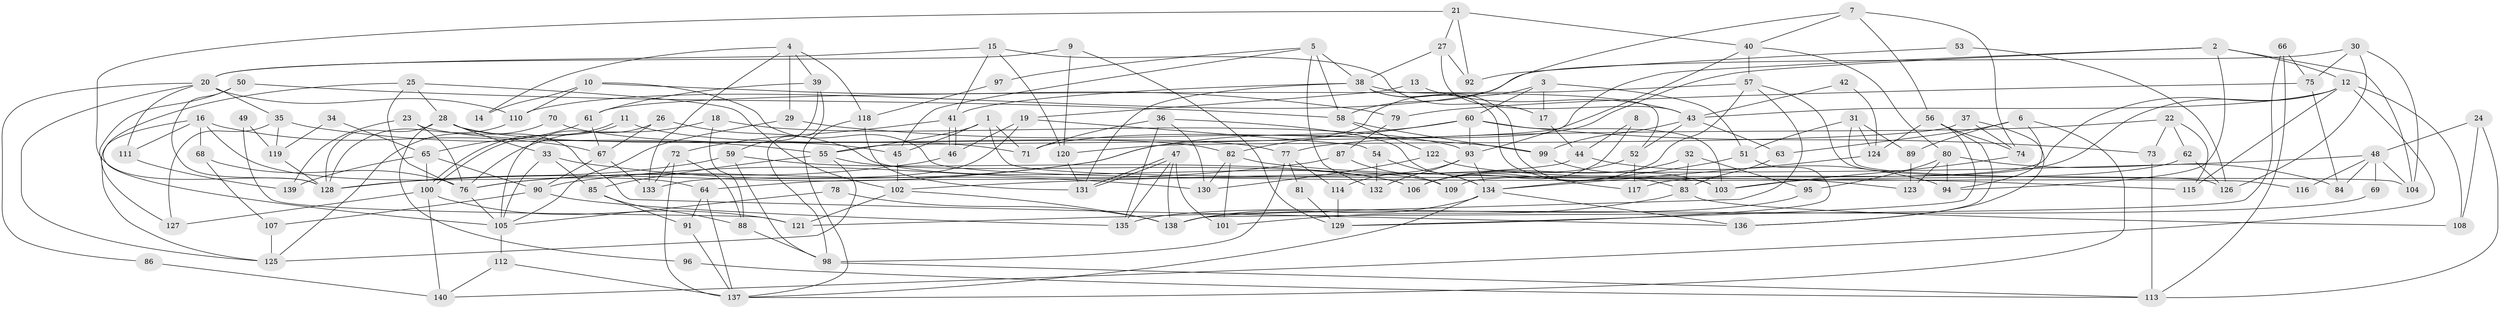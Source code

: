 // Generated by graph-tools (version 1.1) at 2025/26/03/09/25 03:26:19]
// undirected, 140 vertices, 280 edges
graph export_dot {
graph [start="1"]
  node [color=gray90,style=filled];
  1;
  2;
  3;
  4;
  5;
  6;
  7;
  8;
  9;
  10;
  11;
  12;
  13;
  14;
  15;
  16;
  17;
  18;
  19;
  20;
  21;
  22;
  23;
  24;
  25;
  26;
  27;
  28;
  29;
  30;
  31;
  32;
  33;
  34;
  35;
  36;
  37;
  38;
  39;
  40;
  41;
  42;
  43;
  44;
  45;
  46;
  47;
  48;
  49;
  50;
  51;
  52;
  53;
  54;
  55;
  56;
  57;
  58;
  59;
  60;
  61;
  62;
  63;
  64;
  65;
  66;
  67;
  68;
  69;
  70;
  71;
  72;
  73;
  74;
  75;
  76;
  77;
  78;
  79;
  80;
  81;
  82;
  83;
  84;
  85;
  86;
  87;
  88;
  89;
  90;
  91;
  92;
  93;
  94;
  95;
  96;
  97;
  98;
  99;
  100;
  101;
  102;
  103;
  104;
  105;
  106;
  107;
  108;
  109;
  110;
  111;
  112;
  113;
  114;
  115;
  116;
  117;
  118;
  119;
  120;
  121;
  122;
  123;
  124;
  125;
  126;
  127;
  128;
  129;
  130;
  131;
  132;
  133;
  134;
  135;
  136;
  137;
  138;
  139;
  140;
  1 -- 103;
  1 -- 71;
  1 -- 45;
  1 -- 55;
  2 -- 55;
  2 -- 12;
  2 -- 71;
  2 -- 94;
  2 -- 104;
  3 -- 76;
  3 -- 51;
  3 -- 17;
  3 -- 60;
  4 -- 118;
  4 -- 39;
  4 -- 14;
  4 -- 29;
  4 -- 133;
  5 -- 58;
  5 -- 45;
  5 -- 38;
  5 -- 97;
  5 -- 132;
  6 -- 137;
  6 -- 94;
  6 -- 63;
  6 -- 89;
  7 -- 56;
  7 -- 58;
  7 -- 40;
  7 -- 74;
  8 -- 106;
  8 -- 44;
  9 -- 120;
  9 -- 129;
  9 -- 20;
  10 -- 110;
  10 -- 79;
  10 -- 14;
  10 -- 116;
  11 -- 100;
  11 -- 100;
  11 -- 77;
  12 -- 43;
  12 -- 117;
  12 -- 108;
  12 -- 109;
  12 -- 115;
  12 -- 140;
  13 -- 43;
  13 -- 19;
  15 -- 20;
  15 -- 41;
  15 -- 17;
  15 -- 120;
  16 -- 64;
  16 -- 68;
  16 -- 67;
  16 -- 111;
  16 -- 127;
  17 -- 44;
  18 -- 76;
  18 -- 93;
  18 -- 88;
  19 -- 133;
  19 -- 46;
  19 -- 54;
  20 -- 35;
  20 -- 86;
  20 -- 110;
  20 -- 111;
  20 -- 125;
  21 -- 40;
  21 -- 128;
  21 -- 27;
  21 -- 92;
  22 -- 115;
  22 -- 73;
  22 -- 62;
  22 -- 77;
  23 -- 45;
  23 -- 139;
  23 -- 76;
  24 -- 48;
  24 -- 108;
  24 -- 113;
  25 -- 105;
  25 -- 76;
  25 -- 28;
  25 -- 102;
  26 -- 105;
  26 -- 67;
  26 -- 109;
  27 -- 38;
  27 -- 43;
  27 -- 92;
  28 -- 128;
  28 -- 33;
  28 -- 71;
  28 -- 96;
  28 -- 136;
  29 -- 105;
  29 -- 99;
  30 -- 126;
  30 -- 110;
  30 -- 75;
  30 -- 104;
  31 -- 104;
  31 -- 124;
  31 -- 51;
  31 -- 89;
  32 -- 106;
  32 -- 83;
  32 -- 95;
  33 -- 85;
  33 -- 105;
  33 -- 130;
  34 -- 119;
  34 -- 65;
  35 -- 55;
  35 -- 127;
  35 -- 119;
  36 -- 134;
  36 -- 71;
  36 -- 130;
  36 -- 135;
  37 -- 74;
  37 -- 136;
  37 -- 120;
  38 -- 131;
  38 -- 41;
  38 -- 52;
  38 -- 83;
  38 -- 117;
  39 -- 59;
  39 -- 61;
  39 -- 98;
  40 -- 93;
  40 -- 57;
  40 -- 80;
  41 -- 46;
  41 -- 46;
  41 -- 72;
  42 -- 43;
  42 -- 124;
  43 -- 99;
  43 -- 52;
  43 -- 63;
  44 -- 94;
  44 -- 64;
  45 -- 102;
  46 -- 76;
  47 -- 131;
  47 -- 131;
  47 -- 101;
  47 -- 135;
  47 -- 138;
  48 -- 84;
  48 -- 104;
  48 -- 69;
  48 -- 102;
  48 -- 116;
  49 -- 119;
  49 -- 121;
  50 -- 125;
  50 -- 128;
  50 -- 58;
  51 -- 134;
  51 -- 129;
  52 -- 106;
  52 -- 117;
  53 -- 92;
  53 -- 126;
  54 -- 134;
  54 -- 132;
  55 -- 106;
  55 -- 85;
  55 -- 125;
  56 -- 74;
  56 -- 129;
  56 -- 124;
  56 -- 136;
  57 -- 61;
  57 -- 106;
  57 -- 121;
  57 -- 126;
  58 -- 122;
  58 -- 99;
  59 -- 106;
  59 -- 98;
  59 -- 128;
  60 -- 93;
  60 -- 73;
  60 -- 82;
  60 -- 103;
  60 -- 128;
  61 -- 65;
  61 -- 67;
  62 -- 103;
  62 -- 126;
  63 -- 83;
  64 -- 137;
  64 -- 91;
  65 -- 90;
  65 -- 100;
  65 -- 139;
  66 -- 138;
  66 -- 113;
  66 -- 75;
  67 -- 133;
  67 -- 90;
  68 -- 107;
  68 -- 76;
  69 -- 138;
  70 -- 82;
  70 -- 125;
  72 -- 137;
  72 -- 88;
  72 -- 133;
  73 -- 113;
  74 -- 103;
  75 -- 79;
  75 -- 84;
  76 -- 105;
  77 -- 98;
  77 -- 81;
  77 -- 114;
  78 -- 138;
  78 -- 105;
  79 -- 87;
  80 -- 95;
  80 -- 84;
  80 -- 94;
  80 -- 123;
  81 -- 129;
  82 -- 130;
  82 -- 101;
  82 -- 115;
  83 -- 101;
  83 -- 108;
  85 -- 88;
  85 -- 91;
  86 -- 140;
  87 -- 109;
  87 -- 90;
  88 -- 98;
  89 -- 123;
  90 -- 135;
  90 -- 107;
  91 -- 137;
  93 -- 132;
  93 -- 134;
  93 -- 114;
  95 -- 135;
  96 -- 113;
  97 -- 118;
  98 -- 113;
  99 -- 103;
  100 -- 121;
  100 -- 127;
  100 -- 140;
  102 -- 121;
  102 -- 138;
  105 -- 112;
  107 -- 125;
  110 -- 128;
  111 -- 139;
  112 -- 137;
  112 -- 140;
  114 -- 129;
  118 -- 137;
  118 -- 131;
  119 -- 128;
  120 -- 131;
  122 -- 130;
  122 -- 123;
  124 -- 134;
  134 -- 138;
  134 -- 136;
  134 -- 137;
}
